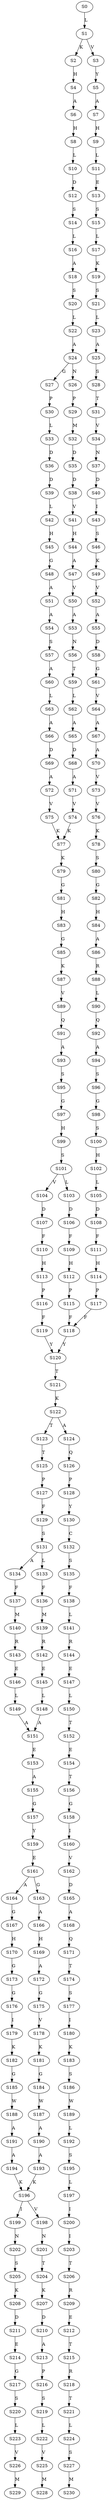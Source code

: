 strict digraph  {
	S0 -> S1 [ label = L ];
	S1 -> S2 [ label = K ];
	S1 -> S3 [ label = V ];
	S2 -> S4 [ label = H ];
	S3 -> S5 [ label = Y ];
	S4 -> S6 [ label = A ];
	S5 -> S7 [ label = A ];
	S6 -> S8 [ label = H ];
	S7 -> S9 [ label = H ];
	S8 -> S10 [ label = L ];
	S9 -> S11 [ label = L ];
	S10 -> S12 [ label = D ];
	S11 -> S13 [ label = E ];
	S12 -> S14 [ label = S ];
	S13 -> S15 [ label = S ];
	S14 -> S16 [ label = L ];
	S15 -> S17 [ label = L ];
	S16 -> S18 [ label = A ];
	S17 -> S19 [ label = K ];
	S18 -> S20 [ label = S ];
	S19 -> S21 [ label = S ];
	S20 -> S22 [ label = L ];
	S21 -> S23 [ label = L ];
	S22 -> S24 [ label = A ];
	S23 -> S25 [ label = A ];
	S24 -> S26 [ label = N ];
	S24 -> S27 [ label = G ];
	S25 -> S28 [ label = S ];
	S26 -> S29 [ label = P ];
	S27 -> S30 [ label = P ];
	S28 -> S31 [ label = T ];
	S29 -> S32 [ label = M ];
	S30 -> S33 [ label = L ];
	S31 -> S34 [ label = V ];
	S32 -> S35 [ label = D ];
	S33 -> S36 [ label = D ];
	S34 -> S37 [ label = N ];
	S35 -> S38 [ label = D ];
	S36 -> S39 [ label = D ];
	S37 -> S40 [ label = D ];
	S38 -> S41 [ label = V ];
	S39 -> S42 [ label = L ];
	S40 -> S43 [ label = I ];
	S41 -> S44 [ label = H ];
	S42 -> S45 [ label = H ];
	S43 -> S46 [ label = S ];
	S44 -> S47 [ label = A ];
	S45 -> S48 [ label = G ];
	S46 -> S49 [ label = K ];
	S47 -> S50 [ label = V ];
	S48 -> S51 [ label = A ];
	S49 -> S52 [ label = V ];
	S50 -> S53 [ label = A ];
	S51 -> S54 [ label = A ];
	S52 -> S55 [ label = A ];
	S53 -> S56 [ label = N ];
	S54 -> S57 [ label = S ];
	S55 -> S58 [ label = D ];
	S56 -> S59 [ label = T ];
	S57 -> S60 [ label = A ];
	S58 -> S61 [ label = G ];
	S59 -> S62 [ label = L ];
	S60 -> S63 [ label = L ];
	S61 -> S64 [ label = V ];
	S62 -> S65 [ label = A ];
	S63 -> S66 [ label = A ];
	S64 -> S67 [ label = A ];
	S65 -> S68 [ label = D ];
	S66 -> S69 [ label = D ];
	S67 -> S70 [ label = A ];
	S68 -> S71 [ label = A ];
	S69 -> S72 [ label = A ];
	S70 -> S73 [ label = V ];
	S71 -> S74 [ label = V ];
	S72 -> S75 [ label = V ];
	S73 -> S76 [ label = V ];
	S74 -> S77 [ label = K ];
	S75 -> S77 [ label = K ];
	S76 -> S78 [ label = K ];
	S77 -> S79 [ label = K ];
	S78 -> S80 [ label = S ];
	S79 -> S81 [ label = G ];
	S80 -> S82 [ label = G ];
	S81 -> S83 [ label = H ];
	S82 -> S84 [ label = H ];
	S83 -> S85 [ label = G ];
	S84 -> S86 [ label = A ];
	S85 -> S87 [ label = K ];
	S86 -> S88 [ label = R ];
	S87 -> S89 [ label = V ];
	S88 -> S90 [ label = L ];
	S89 -> S91 [ label = Q ];
	S90 -> S92 [ label = Q ];
	S91 -> S93 [ label = A ];
	S92 -> S94 [ label = A ];
	S93 -> S95 [ label = S ];
	S94 -> S96 [ label = S ];
	S95 -> S97 [ label = G ];
	S96 -> S98 [ label = G ];
	S97 -> S99 [ label = H ];
	S98 -> S100 [ label = S ];
	S99 -> S101 [ label = S ];
	S100 -> S102 [ label = H ];
	S101 -> S103 [ label = L ];
	S101 -> S104 [ label = V ];
	S102 -> S105 [ label = L ];
	S103 -> S106 [ label = D ];
	S104 -> S107 [ label = D ];
	S105 -> S108 [ label = D ];
	S106 -> S109 [ label = F ];
	S107 -> S110 [ label = F ];
	S108 -> S111 [ label = F ];
	S109 -> S112 [ label = H ];
	S110 -> S113 [ label = H ];
	S111 -> S114 [ label = H ];
	S112 -> S115 [ label = P ];
	S113 -> S116 [ label = P ];
	S114 -> S117 [ label = P ];
	S115 -> S118 [ label = F ];
	S116 -> S119 [ label = F ];
	S117 -> S118 [ label = F ];
	S118 -> S120 [ label = Y ];
	S119 -> S120 [ label = Y ];
	S120 -> S121 [ label = T ];
	S121 -> S122 [ label = K ];
	S122 -> S123 [ label = T ];
	S122 -> S124 [ label = A ];
	S123 -> S125 [ label = T ];
	S124 -> S126 [ label = Q ];
	S125 -> S127 [ label = P ];
	S126 -> S128 [ label = P ];
	S127 -> S129 [ label = F ];
	S128 -> S130 [ label = Y ];
	S129 -> S131 [ label = S ];
	S130 -> S132 [ label = C ];
	S131 -> S133 [ label = L ];
	S131 -> S134 [ label = A ];
	S132 -> S135 [ label = S ];
	S133 -> S136 [ label = F ];
	S134 -> S137 [ label = F ];
	S135 -> S138 [ label = F ];
	S136 -> S139 [ label = M ];
	S137 -> S140 [ label = M ];
	S138 -> S141 [ label = L ];
	S139 -> S142 [ label = R ];
	S140 -> S143 [ label = R ];
	S141 -> S144 [ label = R ];
	S142 -> S145 [ label = E ];
	S143 -> S146 [ label = E ];
	S144 -> S147 [ label = E ];
	S145 -> S148 [ label = L ];
	S146 -> S149 [ label = L ];
	S147 -> S150 [ label = L ];
	S148 -> S151 [ label = A ];
	S149 -> S151 [ label = A ];
	S150 -> S152 [ label = T ];
	S151 -> S153 [ label = E ];
	S152 -> S154 [ label = E ];
	S153 -> S155 [ label = A ];
	S154 -> S156 [ label = T ];
	S155 -> S157 [ label = G ];
	S156 -> S158 [ label = G ];
	S157 -> S159 [ label = Y ];
	S158 -> S160 [ label = I ];
	S159 -> S161 [ label = E ];
	S160 -> S162 [ label = V ];
	S161 -> S163 [ label = G ];
	S161 -> S164 [ label = A ];
	S162 -> S165 [ label = D ];
	S163 -> S166 [ label = A ];
	S164 -> S167 [ label = G ];
	S165 -> S168 [ label = A ];
	S166 -> S169 [ label = H ];
	S167 -> S170 [ label = H ];
	S168 -> S171 [ label = Q ];
	S169 -> S172 [ label = A ];
	S170 -> S173 [ label = G ];
	S171 -> S174 [ label = T ];
	S172 -> S175 [ label = G ];
	S173 -> S176 [ label = G ];
	S174 -> S177 [ label = S ];
	S175 -> S178 [ label = V ];
	S176 -> S179 [ label = I ];
	S177 -> S180 [ label = I ];
	S178 -> S181 [ label = K ];
	S179 -> S182 [ label = K ];
	S180 -> S183 [ label = K ];
	S181 -> S184 [ label = G ];
	S182 -> S185 [ label = G ];
	S183 -> S186 [ label = S ];
	S184 -> S187 [ label = W ];
	S185 -> S188 [ label = W ];
	S186 -> S189 [ label = W ];
	S187 -> S190 [ label = A ];
	S188 -> S191 [ label = A ];
	S189 -> S192 [ label = L ];
	S190 -> S193 [ label = A ];
	S191 -> S194 [ label = A ];
	S192 -> S195 [ label = S ];
	S193 -> S196 [ label = K ];
	S194 -> S196 [ label = K ];
	S195 -> S197 [ label = L ];
	S196 -> S198 [ label = V ];
	S196 -> S199 [ label = I ];
	S197 -> S200 [ label = I ];
	S198 -> S201 [ label = N ];
	S199 -> S202 [ label = N ];
	S200 -> S203 [ label = I ];
	S201 -> S204 [ label = T ];
	S202 -> S205 [ label = S ];
	S203 -> S206 [ label = T ];
	S204 -> S207 [ label = K ];
	S205 -> S208 [ label = K ];
	S206 -> S209 [ label = R ];
	S207 -> S210 [ label = D ];
	S208 -> S211 [ label = D ];
	S209 -> S212 [ label = E ];
	S210 -> S213 [ label = A ];
	S211 -> S214 [ label = E ];
	S212 -> S215 [ label = T ];
	S213 -> S216 [ label = P ];
	S214 -> S217 [ label = G ];
	S215 -> S218 [ label = R ];
	S216 -> S219 [ label = S ];
	S217 -> S220 [ label = S ];
	S218 -> S221 [ label = T ];
	S219 -> S222 [ label = L ];
	S220 -> S223 [ label = L ];
	S221 -> S224 [ label = L ];
	S222 -> S225 [ label = V ];
	S223 -> S226 [ label = V ];
	S224 -> S227 [ label = S ];
	S225 -> S228 [ label = M ];
	S226 -> S229 [ label = M ];
	S227 -> S230 [ label = M ];
}
